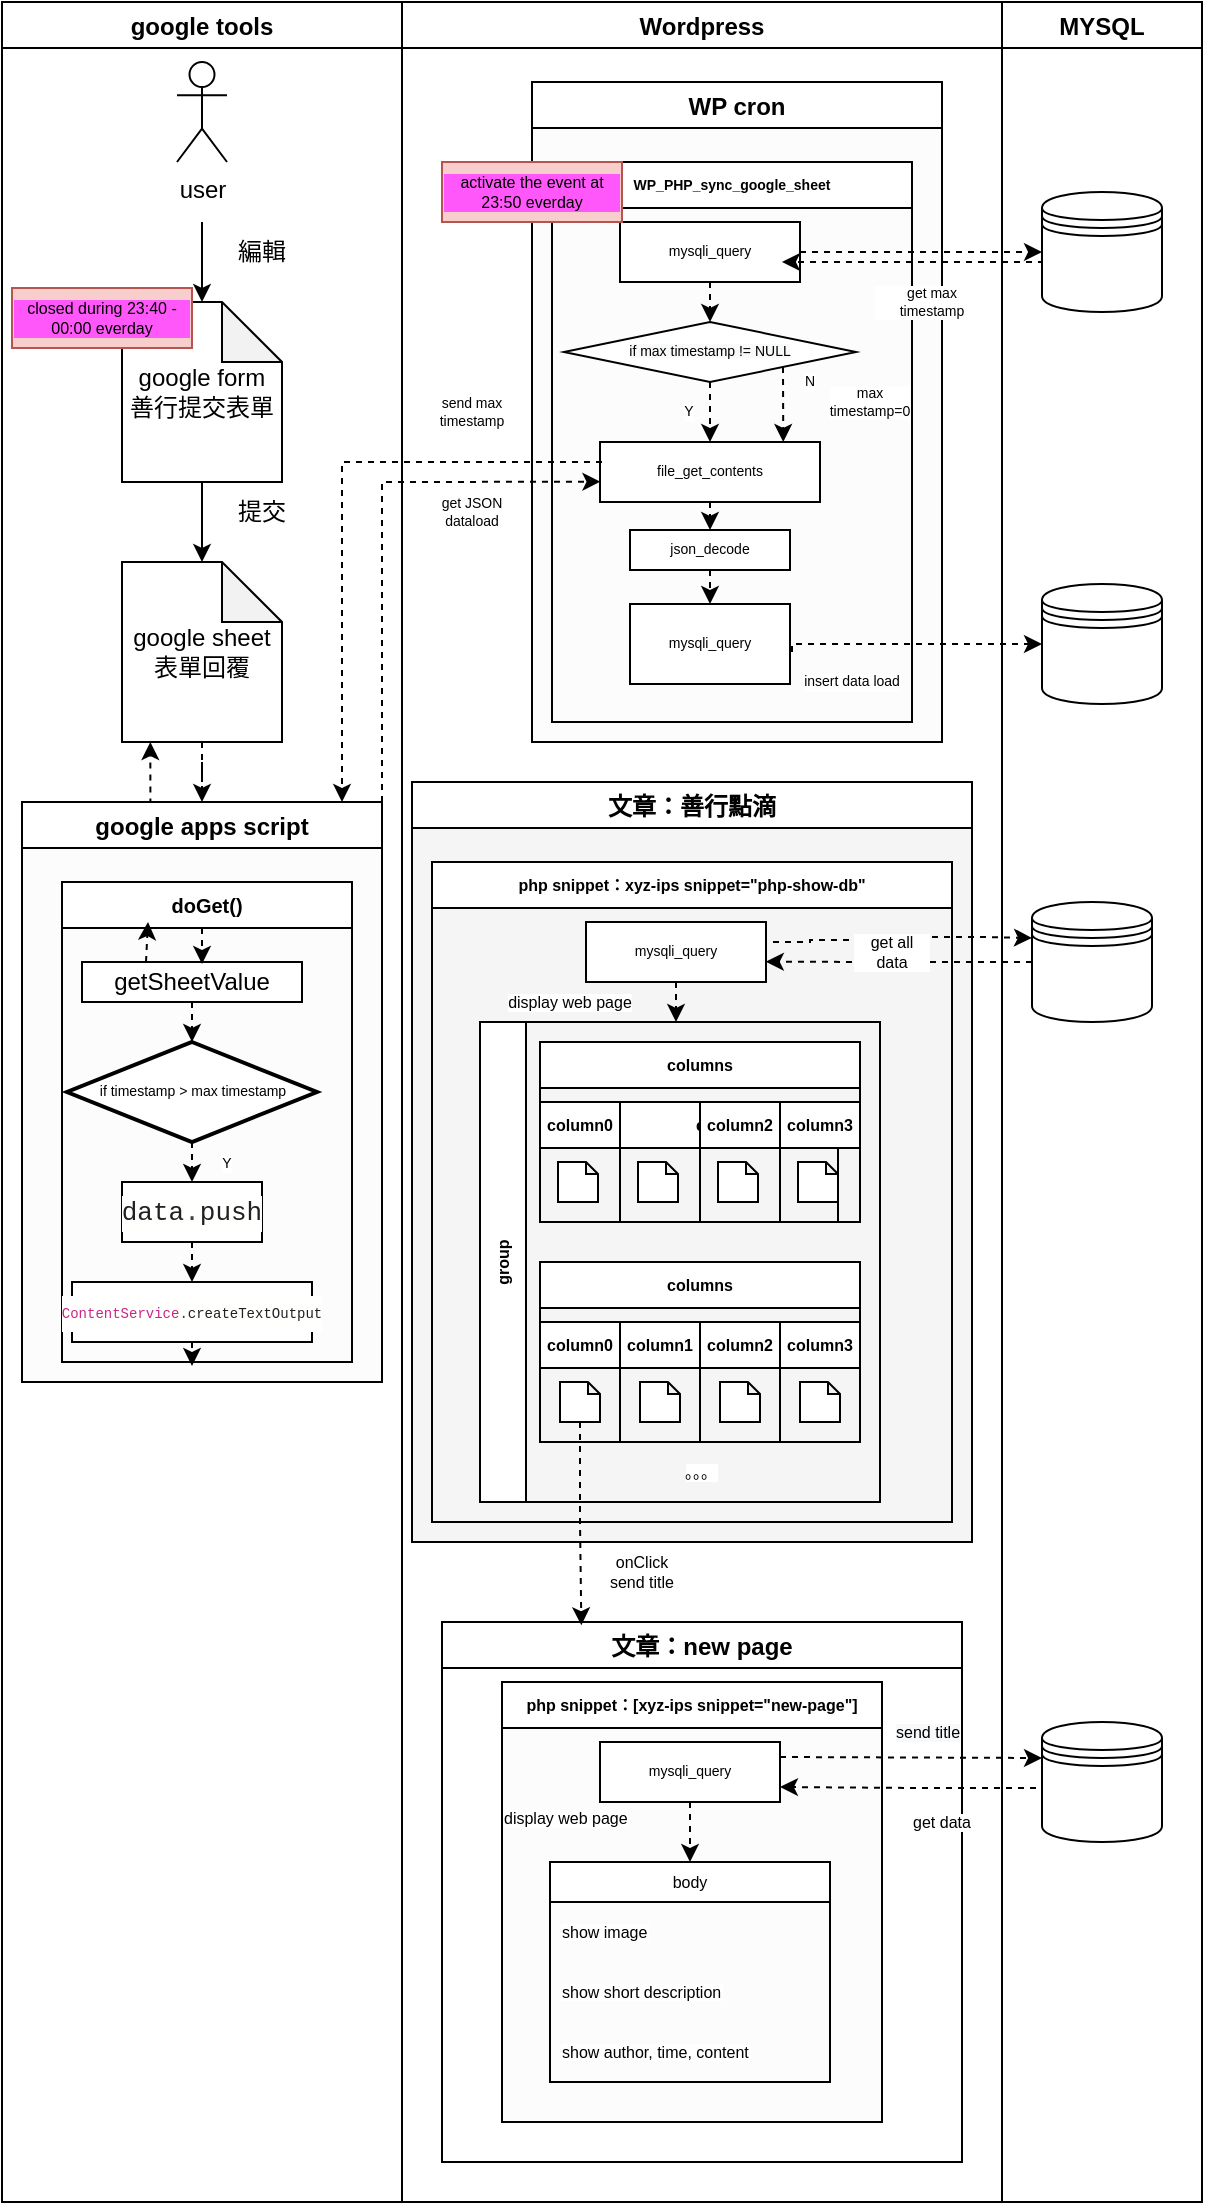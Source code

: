 <mxfile version="20.5.1" type="github">
  <diagram id="prtHgNgQTEPvFCAcTncT" name="Page-1">
    <mxGraphModel dx="1021" dy="614" grid="1" gridSize="10" guides="1" tooltips="1" connect="1" arrows="1" fold="1" page="1" pageScale="1" pageWidth="827" pageHeight="1169" math="0" shadow="0">
      <root>
        <mxCell id="0" />
        <mxCell id="1" parent="0" />
        <mxCell id="6KCu21m0NfsH39WnxG2K-9" value="google tools" style="swimlane;fillColor=none;swimlaneFillColor=none;" parent="1" vertex="1">
          <mxGeometry x="70" y="50" width="200" height="1100" as="geometry" />
        </mxCell>
        <mxCell id="6KCu21m0NfsH39WnxG2K-14" value="user" style="shape=umlActor;verticalLabelPosition=bottom;verticalAlign=top;html=1;outlineConnect=0;" parent="6KCu21m0NfsH39WnxG2K-9" vertex="1">
          <mxGeometry x="87.5" y="30" width="25" height="50" as="geometry" />
        </mxCell>
        <mxCell id="6KCu21m0NfsH39WnxG2K-18" value="google form&lt;br&gt;善行提交表單" style="shape=note;whiteSpace=wrap;html=1;backgroundOutline=1;darkOpacity=0.05;" parent="6KCu21m0NfsH39WnxG2K-9" vertex="1">
          <mxGeometry x="60" y="150" width="80" height="90" as="geometry" />
        </mxCell>
        <mxCell id="6KCu21m0NfsH39WnxG2K-17" value="編輯" style="text;html=1;strokeColor=none;fillColor=none;align=center;verticalAlign=middle;whiteSpace=wrap;rounded=0;" parent="6KCu21m0NfsH39WnxG2K-9" vertex="1">
          <mxGeometry x="100" y="110" width="60" height="30" as="geometry" />
        </mxCell>
        <mxCell id="6KCu21m0NfsH39WnxG2K-20" value="" style="endArrow=classic;html=1;rounded=0;exitX=0.5;exitY=1;exitDx=0;exitDy=0;exitPerimeter=0;" parent="6KCu21m0NfsH39WnxG2K-9" source="6KCu21m0NfsH39WnxG2K-18" edge="1">
          <mxGeometry width="50" height="50" relative="1" as="geometry">
            <mxPoint x="70" y="250" as="sourcePoint" />
            <mxPoint x="100" y="280" as="targetPoint" />
          </mxGeometry>
        </mxCell>
        <mxCell id="6KCu21m0NfsH39WnxG2K-75" style="edgeStyle=orthogonalEdgeStyle;rounded=0;orthogonalLoop=1;jettySize=auto;html=1;exitX=0.5;exitY=1;exitDx=0;exitDy=0;exitPerimeter=0;dashed=1;fontSize=7;" parent="6KCu21m0NfsH39WnxG2K-9" source="6KCu21m0NfsH39WnxG2K-21" target="6KCu21m0NfsH39WnxG2K-23" edge="1">
          <mxGeometry relative="1" as="geometry" />
        </mxCell>
        <mxCell id="6KCu21m0NfsH39WnxG2K-21" value="google sheet&lt;br&gt;表單回覆" style="shape=note;whiteSpace=wrap;html=1;backgroundOutline=1;darkOpacity=0.05;" parent="6KCu21m0NfsH39WnxG2K-9" vertex="1">
          <mxGeometry x="60" y="280" width="80" height="90" as="geometry" />
        </mxCell>
        <mxCell id="6KCu21m0NfsH39WnxG2K-22" value="提交" style="text;html=1;strokeColor=none;fillColor=none;align=center;verticalAlign=middle;whiteSpace=wrap;rounded=0;" parent="6KCu21m0NfsH39WnxG2K-9" vertex="1">
          <mxGeometry x="100" y="240" width="60" height="30" as="geometry" />
        </mxCell>
        <mxCell id="6KCu21m0NfsH39WnxG2K-76" style="edgeStyle=orthogonalEdgeStyle;rounded=0;orthogonalLoop=1;jettySize=auto;html=1;exitX=0.25;exitY=0;exitDx=0;exitDy=0;entryX=0.177;entryY=1;entryDx=0;entryDy=0;entryPerimeter=0;dashed=1;fontSize=7;" parent="6KCu21m0NfsH39WnxG2K-9" source="6KCu21m0NfsH39WnxG2K-23" target="6KCu21m0NfsH39WnxG2K-21" edge="1">
          <mxGeometry relative="1" as="geometry" />
        </mxCell>
        <mxCell id="6KCu21m0NfsH39WnxG2K-23" value="google apps script" style="swimlane;swimlaneFillColor=#FCFCFC;" parent="6KCu21m0NfsH39WnxG2K-9" vertex="1">
          <mxGeometry x="10" y="400" width="180" height="290" as="geometry" />
        </mxCell>
        <mxCell id="6KCu21m0NfsH39WnxG2K-67" value="doGet()" style="swimlane;fontSize=10;" parent="6KCu21m0NfsH39WnxG2K-9" vertex="1">
          <mxGeometry x="30" y="440" width="145" height="240" as="geometry" />
        </mxCell>
        <mxCell id="6KCu21m0NfsH39WnxG2K-96" style="edgeStyle=orthogonalEdgeStyle;rounded=0;orthogonalLoop=1;jettySize=auto;html=1;exitX=0.5;exitY=1;exitDx=0;exitDy=0;entryX=0.5;entryY=0;entryDx=0;entryDy=0;entryPerimeter=0;dashed=1;labelBackgroundColor=#99FFFF;labelBorderColor=#99FFFF;fontSize=7;" parent="6KCu21m0NfsH39WnxG2K-67" source="6KCu21m0NfsH39WnxG2K-69" target="6KCu21m0NfsH39WnxG2K-94" edge="1">
          <mxGeometry relative="1" as="geometry" />
        </mxCell>
        <mxCell id="6KCu21m0NfsH39WnxG2K-69" value="&lt;span style=&quot;color: rgb(0, 0, 0); font-family: Helvetica; font-size: 12px; font-style: normal; font-variant-ligatures: normal; font-variant-caps: normal; font-weight: 400; letter-spacing: normal; orphans: 2; text-align: center; text-indent: 0px; text-transform: none; widows: 2; word-spacing: 0px; -webkit-text-stroke-width: 0px; text-decoration-thickness: initial; text-decoration-style: initial; text-decoration-color: initial; float: none; display: inline !important;&quot;&gt;getSheetValue&lt;/span&gt;" style="rounded=0;whiteSpace=wrap;html=1;fontSize=7;labelBackgroundColor=default;" parent="6KCu21m0NfsH39WnxG2K-67" vertex="1">
          <mxGeometry x="10" y="40" width="110" height="20" as="geometry" />
        </mxCell>
        <mxCell id="6KCu21m0NfsH39WnxG2K-70" style="edgeStyle=orthogonalEdgeStyle;rounded=0;orthogonalLoop=1;jettySize=auto;html=1;exitX=0.5;exitY=1;exitDx=0;exitDy=0;entryX=0.5;entryY=0;entryDx=0;entryDy=0;dashed=1;fontSize=7;" parent="6KCu21m0NfsH39WnxG2K-67" source="6KCu21m0NfsH39WnxG2K-71" target="6KCu21m0NfsH39WnxG2K-72" edge="1">
          <mxGeometry relative="1" as="geometry" />
        </mxCell>
        <mxCell id="6KCu21m0NfsH39WnxG2K-71" value="&lt;div style=&quot;color: rgb(60, 64, 67); background-color: rgb(255, 255, 254); font-family: &amp;quot;Roboto Mono&amp;quot;, Consolas, &amp;quot;Courier New&amp;quot;, monospace; font-size: 13px; line-height: 18px;&quot;&gt;&lt;span style=&quot;color: #202124;&quot;&gt;data&lt;/span&gt;.&lt;span style=&quot;color: #202124;&quot;&gt;push&lt;/span&gt;&lt;/div&gt;" style="rounded=0;whiteSpace=wrap;html=1;fontSize=7;" parent="6KCu21m0NfsH39WnxG2K-67" vertex="1">
          <mxGeometry x="30" y="150" width="70" height="30" as="geometry" />
        </mxCell>
        <mxCell id="6KCu21m0NfsH39WnxG2K-72" value="&lt;div style=&quot;color: rgb(60, 64, 67); background-color: rgb(255, 255, 254); font-family: &amp;quot;Roboto Mono&amp;quot;, Consolas, &amp;quot;Courier New&amp;quot;, monospace; font-size: 7px; line-height: 18px;&quot;&gt;&lt;span style=&quot;color: rgb(201, 39, 134); font-size: 7px;&quot;&gt;ContentService&lt;/span&gt;.&lt;span style=&quot;color: rgb(32, 33, 36); font-size: 7px;&quot;&gt;createTextOutput&lt;/span&gt;&lt;/div&gt;" style="rounded=0;whiteSpace=wrap;html=1;fontSize=4;align=center;" parent="6KCu21m0NfsH39WnxG2K-67" vertex="1">
          <mxGeometry x="5" y="200" width="120" height="30" as="geometry" />
        </mxCell>
        <mxCell id="6KCu21m0NfsH39WnxG2K-89" value="" style="endArrow=classic;html=1;rounded=0;dashed=1;labelBackgroundColor=#99FFFF;labelBorderColor=#99FFFF;fontSize=7;" parent="6KCu21m0NfsH39WnxG2K-67" edge="1">
          <mxGeometry width="50" height="50" relative="1" as="geometry">
            <mxPoint x="42" y="40" as="sourcePoint" />
            <mxPoint x="43" y="20" as="targetPoint" />
          </mxGeometry>
        </mxCell>
        <mxCell id="6KCu21m0NfsH39WnxG2K-95" style="edgeStyle=orthogonalEdgeStyle;rounded=0;orthogonalLoop=1;jettySize=auto;html=1;exitX=0.5;exitY=1;exitDx=0;exitDy=0;exitPerimeter=0;entryX=0.5;entryY=0;entryDx=0;entryDy=0;dashed=1;labelBackgroundColor=#99FFFF;labelBorderColor=#99FFFF;fontSize=7;" parent="6KCu21m0NfsH39WnxG2K-67" source="6KCu21m0NfsH39WnxG2K-94" target="6KCu21m0NfsH39WnxG2K-71" edge="1">
          <mxGeometry relative="1" as="geometry" />
        </mxCell>
        <mxCell id="6KCu21m0NfsH39WnxG2K-94" value="&lt;span style=&quot;background-color: rgb(255, 255, 255);&quot;&gt;if timestamp &amp;gt; max timestamp&lt;/span&gt;" style="strokeWidth=2;html=1;shape=mxgraph.flowchart.decision;whiteSpace=wrap;labelBackgroundColor=none;labelBorderColor=none;fontSize=7;" parent="6KCu21m0NfsH39WnxG2K-67" vertex="1">
          <mxGeometry x="2.5" y="80" width="125" height="50" as="geometry" />
        </mxCell>
        <mxCell id="6KCu21m0NfsH39WnxG2K-97" value="Y" style="text;html=1;strokeColor=none;fillColor=none;align=center;verticalAlign=middle;whiteSpace=wrap;rounded=0;labelBackgroundColor=#FFFFFF;labelBorderColor=none;fontSize=7;" parent="6KCu21m0NfsH39WnxG2K-67" vertex="1">
          <mxGeometry x="69" y="136" width="27" height="10" as="geometry" />
        </mxCell>
        <mxCell id="6KCu21m0NfsH39WnxG2K-217" value="closed during 23:40 - 00:00 everday" style="text;html=1;strokeColor=#b85450;fillColor=#f8cecc;align=center;verticalAlign=middle;whiteSpace=wrap;rounded=0;labelBackgroundColor=#FF57F9;labelBorderColor=none;fontSize=8;" parent="6KCu21m0NfsH39WnxG2K-9" vertex="1">
          <mxGeometry x="5" y="143" width="90" height="30" as="geometry" />
        </mxCell>
        <mxCell id="6KCu21m0NfsH39WnxG2K-11" value="Wordpress" style="swimlane;swimlaneFillColor=none;fillColor=default;" parent="1" vertex="1">
          <mxGeometry x="270" y="50" width="300" height="1100" as="geometry" />
        </mxCell>
        <mxCell id="Af1cTzgPKv_NFU-ac4rc-2" value="文章：new page" style="swimlane;labelBackgroundColor=none;labelBorderColor=none;strokeColor=default;fontSize=12;fillColor=default;startSize=23;" vertex="1" parent="6KCu21m0NfsH39WnxG2K-11">
          <mxGeometry x="20" y="810" width="260" height="270" as="geometry" />
        </mxCell>
        <mxCell id="6KCu21m0NfsH39WnxG2K-36" value="WP cron" style="swimlane;swimlaneFillColor=#FCFCFC;" parent="6KCu21m0NfsH39WnxG2K-11" vertex="1">
          <mxGeometry x="65" y="40" width="205" height="330" as="geometry" />
        </mxCell>
        <mxCell id="6KCu21m0NfsH39WnxG2K-41" value="WP_PHP_sync_google_sheet" style="swimlane;fontSize=7;" parent="6KCu21m0NfsH39WnxG2K-36" vertex="1">
          <mxGeometry x="10" y="40" width="180" height="280" as="geometry" />
        </mxCell>
        <mxCell id="6KCu21m0NfsH39WnxG2K-140" style="edgeStyle=orthogonalEdgeStyle;rounded=0;orthogonalLoop=1;jettySize=auto;html=1;exitX=0.5;exitY=1;exitDx=0;exitDy=0;entryX=0.5;entryY=0;entryDx=0;entryDy=0;dashed=1;labelBackgroundColor=#99FFFF;labelBorderColor=#99FFFF;fontSize=7;" parent="6KCu21m0NfsH39WnxG2K-41" source="6KCu21m0NfsH39WnxG2K-84" target="6KCu21m0NfsH39WnxG2K-117" edge="1">
          <mxGeometry relative="1" as="geometry" />
        </mxCell>
        <mxCell id="6KCu21m0NfsH39WnxG2K-84" value="&lt;span style=&quot;font-size: 7px;&quot;&gt;mysqli_query&lt;/span&gt;" style="rounded=0;whiteSpace=wrap;html=1;fontSize=7;" parent="6KCu21m0NfsH39WnxG2K-41" vertex="1">
          <mxGeometry x="34" y="30" width="90" height="30" as="geometry" />
        </mxCell>
        <mxCell id="6KCu21m0NfsH39WnxG2K-144" style="edgeStyle=orthogonalEdgeStyle;rounded=0;orthogonalLoop=1;jettySize=auto;html=1;exitX=0.5;exitY=1;exitDx=0;exitDy=0;entryX=0.5;entryY=0;entryDx=0;entryDy=0;dashed=1;labelBackgroundColor=#99FFFF;labelBorderColor=#99FFFF;fontSize=7;" parent="6KCu21m0NfsH39WnxG2K-41" source="6KCu21m0NfsH39WnxG2K-85" target="6KCu21m0NfsH39WnxG2K-106" edge="1">
          <mxGeometry relative="1" as="geometry" />
        </mxCell>
        <mxCell id="6KCu21m0NfsH39WnxG2K-85" value="&lt;span style=&quot;font-size: 7px;&quot;&gt;file_get_contents&lt;/span&gt;" style="rounded=0;whiteSpace=wrap;html=1;fontSize=7;" parent="6KCu21m0NfsH39WnxG2K-41" vertex="1">
          <mxGeometry x="24" y="140" width="110" height="30" as="geometry" />
        </mxCell>
        <mxCell id="6KCu21m0NfsH39WnxG2K-138" style="edgeStyle=orthogonalEdgeStyle;rounded=0;orthogonalLoop=1;jettySize=auto;html=1;exitX=0.5;exitY=1;exitDx=0;exitDy=0;entryX=0.5;entryY=0;entryDx=0;entryDy=0;dashed=1;labelBackgroundColor=#99FFFF;labelBorderColor=#99FFFF;fontSize=7;" parent="6KCu21m0NfsH39WnxG2K-41" source="6KCu21m0NfsH39WnxG2K-106" target="6KCu21m0NfsH39WnxG2K-108" edge="1">
          <mxGeometry relative="1" as="geometry" />
        </mxCell>
        <mxCell id="6KCu21m0NfsH39WnxG2K-106" value="json_decode" style="rounded=0;whiteSpace=wrap;html=1;labelBackgroundColor=#FFFFFF;labelBorderColor=none;fontSize=7;" parent="6KCu21m0NfsH39WnxG2K-41" vertex="1">
          <mxGeometry x="39" y="184" width="80" height="20" as="geometry" />
        </mxCell>
        <mxCell id="6KCu21m0NfsH39WnxG2K-108" value="mysqli_query" style="rounded=0;whiteSpace=wrap;html=1;labelBackgroundColor=#FFFFFF;labelBorderColor=none;fontSize=7;" parent="6KCu21m0NfsH39WnxG2K-41" vertex="1">
          <mxGeometry x="39" y="221" width="80" height="40" as="geometry" />
        </mxCell>
        <mxCell id="6KCu21m0NfsH39WnxG2K-123" style="edgeStyle=orthogonalEdgeStyle;rounded=0;orthogonalLoop=1;jettySize=auto;html=1;exitX=0.5;exitY=1;exitDx=0;exitDy=0;entryX=0.5;entryY=0;entryDx=0;entryDy=0;dashed=1;labelBackgroundColor=#99FFFF;labelBorderColor=#99FFFF;fontSize=7;" parent="6KCu21m0NfsH39WnxG2K-41" source="6KCu21m0NfsH39WnxG2K-117" target="6KCu21m0NfsH39WnxG2K-85" edge="1">
          <mxGeometry relative="1" as="geometry" />
        </mxCell>
        <mxCell id="6KCu21m0NfsH39WnxG2K-125" style="edgeStyle=orthogonalEdgeStyle;rounded=0;orthogonalLoop=1;jettySize=auto;html=1;exitX=1;exitY=1;exitDx=0;exitDy=0;entryX=0.833;entryY=0;entryDx=0;entryDy=0;entryPerimeter=0;dashed=1;labelBackgroundColor=#99FFFF;labelBorderColor=#99FFFF;fontSize=7;" parent="6KCu21m0NfsH39WnxG2K-41" source="6KCu21m0NfsH39WnxG2K-117" target="6KCu21m0NfsH39WnxG2K-85" edge="1">
          <mxGeometry relative="1" as="geometry" />
        </mxCell>
        <mxCell id="6KCu21m0NfsH39WnxG2K-117" value="&lt;span style=&quot;background-color: rgb(248, 249, 250);&quot;&gt;if max timestamp != NULL&lt;/span&gt;" style="rhombus;whiteSpace=wrap;html=1;labelBackgroundColor=#FFFFFF;labelBorderColor=none;fontSize=7;" parent="6KCu21m0NfsH39WnxG2K-41" vertex="1">
          <mxGeometry x="6" y="80" width="146" height="30" as="geometry" />
        </mxCell>
        <mxCell id="6KCu21m0NfsH39WnxG2K-124" value="Y" style="text;html=1;strokeColor=none;fillColor=none;align=center;verticalAlign=middle;whiteSpace=wrap;rounded=0;labelBackgroundColor=#FFFFFF;labelBorderColor=none;fontSize=7;" parent="6KCu21m0NfsH39WnxG2K-41" vertex="1">
          <mxGeometry x="50" y="120" width="37" height="10" as="geometry" />
        </mxCell>
        <mxCell id="6KCu21m0NfsH39WnxG2K-127" value="max timestamp=0" style="text;html=1;strokeColor=none;fillColor=none;align=center;verticalAlign=middle;whiteSpace=wrap;rounded=0;labelBackgroundColor=#FFFFFF;labelBorderColor=none;fontSize=7;" parent="6KCu21m0NfsH39WnxG2K-41" vertex="1">
          <mxGeometry x="144" y="120" width="30" as="geometry" />
        </mxCell>
        <mxCell id="6KCu21m0NfsH39WnxG2K-137" value="insert data load" style="text;html=1;strokeColor=none;fillColor=none;align=center;verticalAlign=middle;whiteSpace=wrap;rounded=0;labelBackgroundColor=#FFFFFF;labelBorderColor=none;fontSize=7;" parent="6KCu21m0NfsH39WnxG2K-41" vertex="1">
          <mxGeometry x="120" y="245" width="60" height="30" as="geometry" />
        </mxCell>
        <mxCell id="6KCu21m0NfsH39WnxG2K-93" value="send max timestamp" style="text;html=1;strokeColor=none;fillColor=none;align=center;verticalAlign=middle;whiteSpace=wrap;rounded=0;labelBackgroundColor=none;labelBorderColor=none;fontSize=7;" parent="6KCu21m0NfsH39WnxG2K-11" vertex="1">
          <mxGeometry x="5" y="190" width="60" height="30" as="geometry" />
        </mxCell>
        <mxCell id="6KCu21m0NfsH39WnxG2K-105" value="get JSON dataload" style="text;html=1;strokeColor=none;fillColor=none;align=center;verticalAlign=middle;whiteSpace=wrap;rounded=0;labelBackgroundColor=none;labelBorderColor=none;fontSize=7;" parent="6KCu21m0NfsH39WnxG2K-11" vertex="1">
          <mxGeometry x="5" y="240" width="60" height="30" as="geometry" />
        </mxCell>
        <mxCell id="6KCu21m0NfsH39WnxG2K-116" value="get max timestamp" style="text;html=1;strokeColor=none;fillColor=none;align=center;verticalAlign=middle;whiteSpace=wrap;rounded=0;labelBackgroundColor=#FFFFFF;labelBorderColor=none;fontSize=7;" parent="6KCu21m0NfsH39WnxG2K-11" vertex="1">
          <mxGeometry x="235" y="135" width="60" height="30" as="geometry" />
        </mxCell>
        <mxCell id="6KCu21m0NfsH39WnxG2K-92" value="" style="endArrow=classic;html=1;rounded=0;dashed=1;labelBackgroundColor=#99FFFF;labelBorderColor=#99FFFF;fontSize=7;entryX=0.002;entryY=0.662;entryDx=0;entryDy=0;entryPerimeter=0;" parent="6KCu21m0NfsH39WnxG2K-11" target="6KCu21m0NfsH39WnxG2K-85" edge="1">
          <mxGeometry width="50" height="50" relative="1" as="geometry">
            <mxPoint x="-10" y="400" as="sourcePoint" />
            <mxPoint x="98" y="280" as="targetPoint" />
            <Array as="points">
              <mxPoint x="-10" y="240" />
            </Array>
          </mxGeometry>
        </mxCell>
        <mxCell id="6KCu21m0NfsH39WnxG2K-145" value="文章：善行點滴" style="swimlane;labelBackgroundColor=#FFFFFF;labelBorderColor=none;fontSize=12;swimlaneFillColor=#F5F5F5;" parent="6KCu21m0NfsH39WnxG2K-11" vertex="1">
          <mxGeometry x="5" y="390" width="280" height="380" as="geometry" />
        </mxCell>
        <mxCell id="6KCu21m0NfsH39WnxG2K-146" value="php snippet：xyz-ips snippet=&quot;php-show-db&quot;" style="swimlane;labelBackgroundColor=#FFFFFF;labelBorderColor=none;fontSize=8;" parent="6KCu21m0NfsH39WnxG2K-145" vertex="1">
          <mxGeometry x="10" y="40" width="260" height="330" as="geometry" />
        </mxCell>
        <mxCell id="6KCu21m0NfsH39WnxG2K-196" value="" style="edgeStyle=orthogonalEdgeStyle;rounded=0;orthogonalLoop=1;jettySize=auto;html=1;dashed=1;labelBackgroundColor=#99FFFF;labelBorderColor=#99FFFF;fontSize=8;" parent="6KCu21m0NfsH39WnxG2K-146" source="6KCu21m0NfsH39WnxG2K-148" edge="1">
          <mxGeometry relative="1" as="geometry">
            <mxPoint x="122" y="80" as="targetPoint" />
          </mxGeometry>
        </mxCell>
        <mxCell id="6KCu21m0NfsH39WnxG2K-148" value="&lt;span style=&quot;font-size: 7px;&quot;&gt;mysqli_query&lt;/span&gt;" style="rounded=0;whiteSpace=wrap;html=1;fontSize=7;" parent="6KCu21m0NfsH39WnxG2K-146" vertex="1">
          <mxGeometry x="77" y="30" width="90" height="30" as="geometry" />
        </mxCell>
        <mxCell id="6KCu21m0NfsH39WnxG2K-161" value="column0" style="swimlane;labelBackgroundColor=#FFFFFF;labelBorderColor=none;fontSize=8;" parent="6KCu21m0NfsH39WnxG2K-146" vertex="1">
          <mxGeometry x="54" y="120" width="40" height="60" as="geometry" />
        </mxCell>
        <mxCell id="6KCu21m0NfsH39WnxG2K-165" value="columns" style="swimlane;labelBackgroundColor=#FFFFFF;labelBorderColor=none;fontSize=8;" parent="6KCu21m0NfsH39WnxG2K-146" vertex="1">
          <mxGeometry x="54" y="90" width="160" height="90" as="geometry" />
        </mxCell>
        <mxCell id="6KCu21m0NfsH39WnxG2K-174" value="group" style="swimlane;horizontal=0;labelBackgroundColor=#FFFFFF;labelBorderColor=none;fontSize=8;" parent="6KCu21m0NfsH39WnxG2K-146" vertex="1">
          <mxGeometry x="24" y="80" width="200" height="240" as="geometry" />
        </mxCell>
        <mxCell id="6KCu21m0NfsH39WnxG2K-175" value="。。。" style="text;html=1;strokeColor=none;fillColor=none;align=center;verticalAlign=middle;whiteSpace=wrap;rounded=0;labelBackgroundColor=#FFFFFF;labelBorderColor=none;fontSize=8;" parent="6KCu21m0NfsH39WnxG2K-174" vertex="1">
          <mxGeometry x="87.5" y="210" width="45" height="30" as="geometry" />
        </mxCell>
        <mxCell id="6KCu21m0NfsH39WnxG2K-162" value="column1" style="swimlane;labelBackgroundColor=#FFFFFF;labelBorderColor=none;fontSize=8;" parent="6KCu21m0NfsH39WnxG2K-174" vertex="1">
          <mxGeometry x="70" y="40" width="109" height="60" as="geometry" />
        </mxCell>
        <mxCell id="6KCu21m0NfsH39WnxG2K-191" value="" style="shape=note;whiteSpace=wrap;html=1;backgroundOutline=1;darkOpacity=0.05;labelBackgroundColor=#FFFFFF;labelBorderColor=none;fontSize=8;size=6;" parent="6KCu21m0NfsH39WnxG2K-162" vertex="1">
          <mxGeometry x="-31" y="30" width="20" height="20" as="geometry" />
        </mxCell>
        <mxCell id="6KCu21m0NfsH39WnxG2K-192" value="" style="shape=note;whiteSpace=wrap;html=1;backgroundOutline=1;darkOpacity=0.05;labelBackgroundColor=#FFFFFF;labelBorderColor=none;fontSize=8;size=6;" parent="6KCu21m0NfsH39WnxG2K-162" vertex="1">
          <mxGeometry x="9" y="30" width="20" height="20" as="geometry" />
        </mxCell>
        <mxCell id="6KCu21m0NfsH39WnxG2K-193" value="" style="shape=note;whiteSpace=wrap;html=1;backgroundOutline=1;darkOpacity=0.05;labelBackgroundColor=#FFFFFF;labelBorderColor=none;fontSize=8;size=6;" parent="6KCu21m0NfsH39WnxG2K-162" vertex="1">
          <mxGeometry x="49" y="30" width="20" height="20" as="geometry" />
        </mxCell>
        <mxCell id="6KCu21m0NfsH39WnxG2K-194" value="" style="shape=note;whiteSpace=wrap;html=1;backgroundOutline=1;darkOpacity=0.05;labelBackgroundColor=#FFFFFF;labelBorderColor=none;fontSize=8;size=6;" parent="6KCu21m0NfsH39WnxG2K-162" vertex="1">
          <mxGeometry x="89" y="30" width="20" height="20" as="geometry" />
        </mxCell>
        <mxCell id="6KCu21m0NfsH39WnxG2K-163" value="column2" style="swimlane;labelBackgroundColor=#FFFFFF;labelBorderColor=none;fontSize=8;" parent="6KCu21m0NfsH39WnxG2K-174" vertex="1">
          <mxGeometry x="110" y="40" width="40" height="60" as="geometry" />
        </mxCell>
        <mxCell id="6KCu21m0NfsH39WnxG2K-164" value="column3" style="swimlane;labelBackgroundColor=#FFFFFF;labelBorderColor=none;fontSize=8;" parent="6KCu21m0NfsH39WnxG2K-174" vertex="1">
          <mxGeometry x="150" y="40" width="40" height="60" as="geometry" />
        </mxCell>
        <mxCell id="6KCu21m0NfsH39WnxG2K-176" value="column0" style="swimlane;labelBackgroundColor=#FFFFFF;labelBorderColor=none;fontSize=8;" parent="6KCu21m0NfsH39WnxG2K-174" vertex="1">
          <mxGeometry x="30" y="150" width="40" height="60" as="geometry" />
        </mxCell>
        <mxCell id="6KCu21m0NfsH39WnxG2K-177" value="columns" style="swimlane;labelBackgroundColor=#FFFFFF;labelBorderColor=none;fontSize=8;" parent="6KCu21m0NfsH39WnxG2K-174" vertex="1">
          <mxGeometry x="30" y="120" width="160" height="90" as="geometry" />
        </mxCell>
        <mxCell id="6KCu21m0NfsH39WnxG2K-190" value="" style="shape=note;whiteSpace=wrap;html=1;backgroundOutline=1;darkOpacity=0.05;labelBackgroundColor=#FFFFFF;labelBorderColor=none;fontSize=8;size=6;" parent="6KCu21m0NfsH39WnxG2K-177" vertex="1">
          <mxGeometry x="10" y="60" width="20" height="20" as="geometry" />
        </mxCell>
        <mxCell id="6KCu21m0NfsH39WnxG2K-178" value="column1" style="swimlane;labelBackgroundColor=#FFFFFF;labelBorderColor=none;fontSize=8;" parent="6KCu21m0NfsH39WnxG2K-174" vertex="1">
          <mxGeometry x="70" y="150" width="40" height="60" as="geometry" />
        </mxCell>
        <mxCell id="6KCu21m0NfsH39WnxG2K-189" value="" style="shape=note;whiteSpace=wrap;html=1;backgroundOutline=1;darkOpacity=0.05;labelBackgroundColor=#FFFFFF;labelBorderColor=none;fontSize=8;size=6;" parent="6KCu21m0NfsH39WnxG2K-178" vertex="1">
          <mxGeometry x="10" y="30" width="20" height="20" as="geometry" />
        </mxCell>
        <mxCell id="6KCu21m0NfsH39WnxG2K-179" value="column2" style="swimlane;labelBackgroundColor=#FFFFFF;labelBorderColor=none;fontSize=8;" parent="6KCu21m0NfsH39WnxG2K-174" vertex="1">
          <mxGeometry x="110" y="150" width="40" height="60" as="geometry" />
        </mxCell>
        <mxCell id="6KCu21m0NfsH39WnxG2K-188" value="" style="shape=note;whiteSpace=wrap;html=1;backgroundOutline=1;darkOpacity=0.05;labelBackgroundColor=#FFFFFF;labelBorderColor=none;fontSize=8;size=6;" parent="6KCu21m0NfsH39WnxG2K-179" vertex="1">
          <mxGeometry x="10" y="30" width="20" height="20" as="geometry" />
        </mxCell>
        <mxCell id="6KCu21m0NfsH39WnxG2K-180" value="column3" style="swimlane;labelBackgroundColor=#FFFFFF;labelBorderColor=none;fontSize=8;" parent="6KCu21m0NfsH39WnxG2K-174" vertex="1">
          <mxGeometry x="150" y="150" width="40" height="60" as="geometry" />
        </mxCell>
        <mxCell id="6KCu21m0NfsH39WnxG2K-182" value="" style="shape=note;whiteSpace=wrap;html=1;backgroundOutline=1;darkOpacity=0.05;labelBackgroundColor=#FFFFFF;labelBorderColor=none;fontSize=8;size=6;" parent="6KCu21m0NfsH39WnxG2K-146" vertex="1">
          <mxGeometry x="184" y="260" width="20" height="20" as="geometry" />
        </mxCell>
        <mxCell id="6KCu21m0NfsH39WnxG2K-197" value="display web page" style="text;html=1;strokeColor=none;fillColor=none;align=center;verticalAlign=middle;whiteSpace=wrap;rounded=0;labelBackgroundColor=#FFFFFF;labelBorderColor=none;fontSize=8;" parent="6KCu21m0NfsH39WnxG2K-146" vertex="1">
          <mxGeometry x="14" y="64.5" width="110" height="10" as="geometry" />
        </mxCell>
        <mxCell id="6KCu21m0NfsH39WnxG2K-198" value="php snippet：[xyz-ips snippet=&quot;new-page&quot;]" style="swimlane;labelBackgroundColor=#FFFFFF;labelBorderColor=none;fontSize=8;swimlaneFillColor=#FCFCFC;startSize=23;" parent="6KCu21m0NfsH39WnxG2K-11" vertex="1">
          <mxGeometry x="50" y="840" width="190" height="220" as="geometry" />
        </mxCell>
        <mxCell id="6KCu21m0NfsH39WnxG2K-214" style="edgeStyle=orthogonalEdgeStyle;rounded=0;orthogonalLoop=1;jettySize=auto;html=1;exitX=0.5;exitY=1;exitDx=0;exitDy=0;entryX=0.5;entryY=0;entryDx=0;entryDy=0;dashed=1;labelBackgroundColor=#99FFFF;labelBorderColor=#99FFFF;fontSize=8;" parent="6KCu21m0NfsH39WnxG2K-198" source="6KCu21m0NfsH39WnxG2K-204" target="6KCu21m0NfsH39WnxG2K-209" edge="1">
          <mxGeometry relative="1" as="geometry" />
        </mxCell>
        <mxCell id="6KCu21m0NfsH39WnxG2K-204" value="&lt;span style=&quot;font-size: 7px;&quot;&gt;mysqli_query&lt;/span&gt;" style="rounded=0;whiteSpace=wrap;html=1;fontSize=7;" parent="6KCu21m0NfsH39WnxG2K-198" vertex="1">
          <mxGeometry x="49" y="30" width="90" height="30" as="geometry" />
        </mxCell>
        <mxCell id="6KCu21m0NfsH39WnxG2K-209" value="body" style="swimlane;fontStyle=0;childLayout=stackLayout;horizontal=1;startSize=20;horizontalStack=0;resizeParent=1;resizeParentMax=0;resizeLast=0;collapsible=1;marginBottom=0;labelBackgroundColor=#FFFFFF;labelBorderColor=none;fontSize=8;" parent="6KCu21m0NfsH39WnxG2K-198" vertex="1">
          <mxGeometry x="24" y="90" width="140" height="110" as="geometry" />
        </mxCell>
        <mxCell id="6KCu21m0NfsH39WnxG2K-210" value="show image" style="text;strokeColor=none;fillColor=none;align=left;verticalAlign=middle;spacingLeft=4;spacingRight=4;overflow=hidden;points=[[0,0.5],[1,0.5]];portConstraint=eastwest;rotatable=0;labelBackgroundColor=#FFFFFF;labelBorderColor=none;fontSize=8;" parent="6KCu21m0NfsH39WnxG2K-209" vertex="1">
          <mxGeometry y="20" width="140" height="30" as="geometry" />
        </mxCell>
        <mxCell id="6KCu21m0NfsH39WnxG2K-211" value="show short description" style="text;strokeColor=none;fillColor=none;align=left;verticalAlign=middle;spacingLeft=4;spacingRight=4;overflow=hidden;points=[[0,0.5],[1,0.5]];portConstraint=eastwest;rotatable=0;labelBackgroundColor=#FFFFFF;labelBorderColor=none;fontSize=8;" parent="6KCu21m0NfsH39WnxG2K-209" vertex="1">
          <mxGeometry y="50" width="140" height="30" as="geometry" />
        </mxCell>
        <mxCell id="6KCu21m0NfsH39WnxG2K-212" value="show author, time, content" style="text;strokeColor=none;fillColor=none;align=left;verticalAlign=middle;spacingLeft=4;spacingRight=4;overflow=hidden;points=[[0,0.5],[1,0.5]];portConstraint=eastwest;rotatable=0;labelBackgroundColor=#FFFFFF;labelBorderColor=none;fontSize=8;" parent="6KCu21m0NfsH39WnxG2K-209" vertex="1">
          <mxGeometry y="80" width="140" height="30" as="geometry" />
        </mxCell>
        <mxCell id="6KCu21m0NfsH39WnxG2K-215" value="&lt;span style=&quot;color: rgb(0, 0, 0); font-family: Helvetica; font-size: 8px; font-style: normal; font-variant-ligatures: normal; font-variant-caps: normal; font-weight: 400; letter-spacing: normal; orphans: 2; text-align: center; text-indent: 0px; text-transform: none; widows: 2; word-spacing: 0px; -webkit-text-stroke-width: 0px; background-color: rgb(255, 255, 255); text-decoration-thickness: initial; text-decoration-style: initial; text-decoration-color: initial; float: none; display: inline !important;&quot;&gt;display web page&lt;/span&gt;" style="text;whiteSpace=wrap;html=1;fontSize=8;" parent="6KCu21m0NfsH39WnxG2K-198" vertex="1">
          <mxGeometry x="-1" y="57" width="100" height="20" as="geometry" />
        </mxCell>
        <mxCell id="6KCu21m0NfsH39WnxG2K-207" value="&lt;span style=&quot;color: rgb(0, 0, 0); font-family: Helvetica; font-size: 8px; font-style: normal; font-variant-ligatures: normal; font-variant-caps: normal; font-weight: 400; letter-spacing: normal; orphans: 2; text-align: center; text-indent: 0px; text-transform: none; widows: 2; word-spacing: 0px; -webkit-text-stroke-width: 0px; background-color: rgb(248, 249, 250); text-decoration-thickness: initial; text-decoration-style: initial; text-decoration-color: initial; float: none; display: inline !important;&quot;&gt;send title&lt;/span&gt;" style="text;whiteSpace=wrap;html=1;fontSize=8;" parent="6KCu21m0NfsH39WnxG2K-11" vertex="1">
          <mxGeometry x="245" y="854" width="70" height="20" as="geometry" />
        </mxCell>
        <mxCell id="6KCu21m0NfsH39WnxG2K-208" value="get data" style="text;html=1;strokeColor=none;fillColor=none;align=center;verticalAlign=middle;whiteSpace=wrap;rounded=0;labelBackgroundColor=#FFFFFF;labelBorderColor=none;fontSize=8;" parent="6KCu21m0NfsH39WnxG2K-11" vertex="1">
          <mxGeometry x="245" y="900" width="50" height="20" as="geometry" />
        </mxCell>
        <mxCell id="6KCu21m0NfsH39WnxG2K-220" value="activate the event at 23:50 everday" style="text;html=1;strokeColor=#b85450;fillColor=#f8cecc;align=center;verticalAlign=middle;whiteSpace=wrap;rounded=0;labelBackgroundColor=#FF57F9;labelBorderColor=none;fontSize=8;" parent="6KCu21m0NfsH39WnxG2K-11" vertex="1">
          <mxGeometry x="20" y="80" width="90" height="30" as="geometry" />
        </mxCell>
        <mxCell id="6KCu21m0NfsH39WnxG2K-200" value="onClick&lt;br&gt;send title" style="text;html=1;strokeColor=none;fillColor=none;align=center;verticalAlign=middle;whiteSpace=wrap;rounded=0;labelBackgroundColor=#FFFFFF;labelBorderColor=none;fontSize=8;" parent="6KCu21m0NfsH39WnxG2K-11" vertex="1">
          <mxGeometry x="90" y="770" width="60" height="30" as="geometry" />
        </mxCell>
        <mxCell id="Af1cTzgPKv_NFU-ac4rc-3" style="edgeStyle=orthogonalEdgeStyle;rounded=0;orthogonalLoop=1;jettySize=auto;html=1;exitX=0.5;exitY=1;exitDx=0;exitDy=0;exitPerimeter=0;entryX=0.268;entryY=0.006;entryDx=0;entryDy=0;entryPerimeter=0;dashed=1;labelBackgroundColor=#99FFFF;labelBorderColor=#99FFFF;fontSize=8;" edge="1" parent="6KCu21m0NfsH39WnxG2K-11" source="6KCu21m0NfsH39WnxG2K-190" target="Af1cTzgPKv_NFU-ac4rc-2">
          <mxGeometry relative="1" as="geometry" />
        </mxCell>
        <mxCell id="6KCu21m0NfsH39WnxG2K-12" value="MYSQL" style="swimlane;" parent="1" vertex="1">
          <mxGeometry x="570" y="50" width="100" height="1100" as="geometry" />
        </mxCell>
        <mxCell id="6KCu21m0NfsH39WnxG2K-107" value="" style="shape=datastore;whiteSpace=wrap;html=1;labelBackgroundColor=#FFFFFF;labelBorderColor=none;fontSize=7;" parent="6KCu21m0NfsH39WnxG2K-12" vertex="1">
          <mxGeometry x="20" y="95" width="60" height="60" as="geometry" />
        </mxCell>
        <mxCell id="6KCu21m0NfsH39WnxG2K-132" value="" style="shape=datastore;whiteSpace=wrap;html=1;labelBackgroundColor=#FFFFFF;labelBorderColor=none;fontSize=7;" parent="6KCu21m0NfsH39WnxG2K-12" vertex="1">
          <mxGeometry x="20" y="291" width="60" height="60" as="geometry" />
        </mxCell>
        <mxCell id="6KCu21m0NfsH39WnxG2K-147" value="" style="shape=datastore;whiteSpace=wrap;html=1;labelBackgroundColor=#FFFFFF;labelBorderColor=none;fontSize=8;" parent="6KCu21m0NfsH39WnxG2K-12" vertex="1">
          <mxGeometry x="15" y="450" width="60" height="60" as="geometry" />
        </mxCell>
        <mxCell id="6KCu21m0NfsH39WnxG2K-202" value="" style="shape=datastore;whiteSpace=wrap;html=1;labelBackgroundColor=#FFFFFF;labelBorderColor=none;fontSize=8;" parent="6KCu21m0NfsH39WnxG2K-12" vertex="1">
          <mxGeometry x="20" y="860" width="60" height="60" as="geometry" />
        </mxCell>
        <mxCell id="6KCu21m0NfsH39WnxG2K-16" value="" style="endArrow=classic;html=1;rounded=0;" parent="1" edge="1">
          <mxGeometry width="50" height="50" relative="1" as="geometry">
            <mxPoint x="170" y="160" as="sourcePoint" />
            <mxPoint x="170" y="200" as="targetPoint" />
          </mxGeometry>
        </mxCell>
        <mxCell id="6KCu21m0NfsH39WnxG2K-60" style="edgeStyle=orthogonalEdgeStyle;rounded=0;orthogonalLoop=1;jettySize=auto;html=1;dashed=1;fontSize=7;" parent="1" edge="1">
          <mxGeometry relative="1" as="geometry">
            <mxPoint x="370" y="280" as="sourcePoint" />
            <mxPoint x="240" y="450" as="targetPoint" />
            <Array as="points">
              <mxPoint x="370" y="280" />
              <mxPoint x="240" y="280" />
            </Array>
          </mxGeometry>
        </mxCell>
        <mxCell id="6KCu21m0NfsH39WnxG2K-90" value="" style="endArrow=classic;html=1;rounded=0;dashed=1;labelBackgroundColor=#99FFFF;labelBorderColor=#99FFFF;fontSize=7;" parent="1" edge="1">
          <mxGeometry width="50" height="50" relative="1" as="geometry">
            <mxPoint x="170" y="513" as="sourcePoint" />
            <mxPoint x="170" y="531" as="targetPoint" />
          </mxGeometry>
        </mxCell>
        <mxCell id="6KCu21m0NfsH39WnxG2K-104" value="" style="endArrow=classic;html=1;rounded=0;dashed=1;labelBackgroundColor=#99FFFF;labelBorderColor=#99FFFF;fontSize=7;exitX=0.5;exitY=1;exitDx=0;exitDy=0;" parent="1" source="6KCu21m0NfsH39WnxG2K-72" edge="1">
          <mxGeometry width="50" height="50" relative="1" as="geometry">
            <mxPoint x="330" y="680" as="sourcePoint" />
            <mxPoint x="165" y="732" as="targetPoint" />
          </mxGeometry>
        </mxCell>
        <mxCell id="6KCu21m0NfsH39WnxG2K-114" value="" style="edgeStyle=orthogonalEdgeStyle;rounded=0;orthogonalLoop=1;jettySize=auto;html=1;dashed=1;labelBackgroundColor=#99FFFF;labelBorderColor=#99FFFF;fontSize=7;entryX=0;entryY=0.5;entryDx=0;entryDy=0;" parent="1" source="6KCu21m0NfsH39WnxG2K-84" target="6KCu21m0NfsH39WnxG2K-107" edge="1">
          <mxGeometry relative="1" as="geometry">
            <mxPoint x="544" y="175" as="targetPoint" />
            <Array as="points">
              <mxPoint x="580" y="175" />
              <mxPoint x="580" y="175" />
            </Array>
          </mxGeometry>
        </mxCell>
        <mxCell id="6KCu21m0NfsH39WnxG2K-115" style="edgeStyle=orthogonalEdgeStyle;rounded=0;orthogonalLoop=1;jettySize=auto;html=1;exitX=0;exitY=0.7;exitDx=0;exitDy=0;dashed=1;labelBackgroundColor=#99FFFF;labelBorderColor=#99FFFF;fontSize=7;" parent="1" source="6KCu21m0NfsH39WnxG2K-107" edge="1">
          <mxGeometry relative="1" as="geometry">
            <mxPoint x="460" y="180" as="targetPoint" />
            <Array as="points">
              <mxPoint x="590" y="180" />
            </Array>
          </mxGeometry>
        </mxCell>
        <mxCell id="6KCu21m0NfsH39WnxG2K-129" value="N" style="text;html=1;strokeColor=none;fillColor=none;align=center;verticalAlign=middle;whiteSpace=wrap;rounded=0;labelBackgroundColor=#FFFFFF;labelBorderColor=none;fontSize=7;" parent="1" vertex="1">
          <mxGeometry x="459" y="230" width="30" height="20" as="geometry" />
        </mxCell>
        <mxCell id="6KCu21m0NfsH39WnxG2K-143" style="edgeStyle=orthogonalEdgeStyle;rounded=0;orthogonalLoop=1;jettySize=auto;html=1;exitX=0;exitY=0;exitDx=0;exitDy=0;entryX=0;entryY=0.5;entryDx=0;entryDy=0;dashed=1;labelBackgroundColor=#99FFFF;labelBorderColor=#99FFFF;fontSize=7;" parent="1" source="6KCu21m0NfsH39WnxG2K-137" target="6KCu21m0NfsH39WnxG2K-132" edge="1">
          <mxGeometry relative="1" as="geometry">
            <Array as="points">
              <mxPoint x="465" y="371" />
            </Array>
          </mxGeometry>
        </mxCell>
        <mxCell id="6KCu21m0NfsH39WnxG2K-149" style="edgeStyle=orthogonalEdgeStyle;rounded=0;orthogonalLoop=1;jettySize=auto;html=1;exitX=1;exitY=0.25;exitDx=0;exitDy=0;entryX=0;entryY=0.3;entryDx=0;entryDy=0;dashed=1;labelBackgroundColor=#99FFFF;labelBorderColor=#99FFFF;fontSize=8;startArrow=none;" parent="1" source="6KCu21m0NfsH39WnxG2K-151" target="6KCu21m0NfsH39WnxG2K-147" edge="1">
          <mxGeometry relative="1" as="geometry" />
        </mxCell>
        <mxCell id="6KCu21m0NfsH39WnxG2K-150" style="edgeStyle=orthogonalEdgeStyle;rounded=0;orthogonalLoop=1;jettySize=auto;html=1;exitX=0;exitY=0.5;exitDx=0;exitDy=0;entryX=0.999;entryY=0.662;entryDx=0;entryDy=0;entryPerimeter=0;dashed=1;labelBackgroundColor=#99FFFF;labelBorderColor=#99FFFF;fontSize=8;" parent="1" source="6KCu21m0NfsH39WnxG2K-147" target="6KCu21m0NfsH39WnxG2K-148" edge="1">
          <mxGeometry relative="1" as="geometry" />
        </mxCell>
        <mxCell id="6KCu21m0NfsH39WnxG2K-151" value="get all data" style="text;html=1;strokeColor=none;fillColor=none;align=center;verticalAlign=middle;whiteSpace=wrap;rounded=0;labelBackgroundColor=#FFFFFF;labelBorderColor=none;fontSize=8;" parent="1" vertex="1">
          <mxGeometry x="495" y="510" width="40" height="30" as="geometry" />
        </mxCell>
        <mxCell id="6KCu21m0NfsH39WnxG2K-195" value="" style="edgeStyle=orthogonalEdgeStyle;rounded=0;orthogonalLoop=1;jettySize=auto;html=1;exitX=1;exitY=0.25;exitDx=0;exitDy=0;entryX=0;entryY=0.3;entryDx=0;entryDy=0;dashed=1;labelBackgroundColor=#99FFFF;labelBorderColor=#99FFFF;fontSize=8;endArrow=none;" parent="1" source="6KCu21m0NfsH39WnxG2K-148" target="6KCu21m0NfsH39WnxG2K-151" edge="1">
          <mxGeometry relative="1" as="geometry">
            <mxPoint x="452" y="517.5" as="sourcePoint" />
            <mxPoint x="585" y="518" as="targetPoint" />
            <Array as="points">
              <mxPoint x="452" y="520" />
              <mxPoint x="474" y="520" />
            </Array>
          </mxGeometry>
        </mxCell>
        <mxCell id="6KCu21m0NfsH39WnxG2K-203" value="" style="endArrow=classic;html=1;rounded=0;dashed=1;labelBackgroundColor=#99FFFF;labelBorderColor=#99FFFF;fontSize=8;entryX=0;entryY=0.3;entryDx=0;entryDy=0;exitX=1;exitY=0.25;exitDx=0;exitDy=0;" parent="1" source="6KCu21m0NfsH39WnxG2K-204" target="6KCu21m0NfsH39WnxG2K-202" edge="1">
          <mxGeometry width="50" height="50" relative="1" as="geometry">
            <mxPoint x="520" y="930" as="sourcePoint" />
            <mxPoint x="350" y="960" as="targetPoint" />
          </mxGeometry>
        </mxCell>
        <mxCell id="6KCu21m0NfsH39WnxG2K-206" style="edgeStyle=orthogonalEdgeStyle;rounded=0;orthogonalLoop=1;jettySize=auto;html=1;exitX=0;exitY=0.5;exitDx=0;exitDy=0;entryX=1;entryY=0.75;entryDx=0;entryDy=0;dashed=1;labelBackgroundColor=#99FFFF;labelBorderColor=#99FFFF;fontSize=8;" parent="1" source="6KCu21m0NfsH39WnxG2K-202" target="6KCu21m0NfsH39WnxG2K-204" edge="1">
          <mxGeometry relative="1" as="geometry">
            <Array as="points">
              <mxPoint x="590" y="943" />
              <mxPoint x="528" y="943" />
            </Array>
          </mxGeometry>
        </mxCell>
      </root>
    </mxGraphModel>
  </diagram>
</mxfile>
